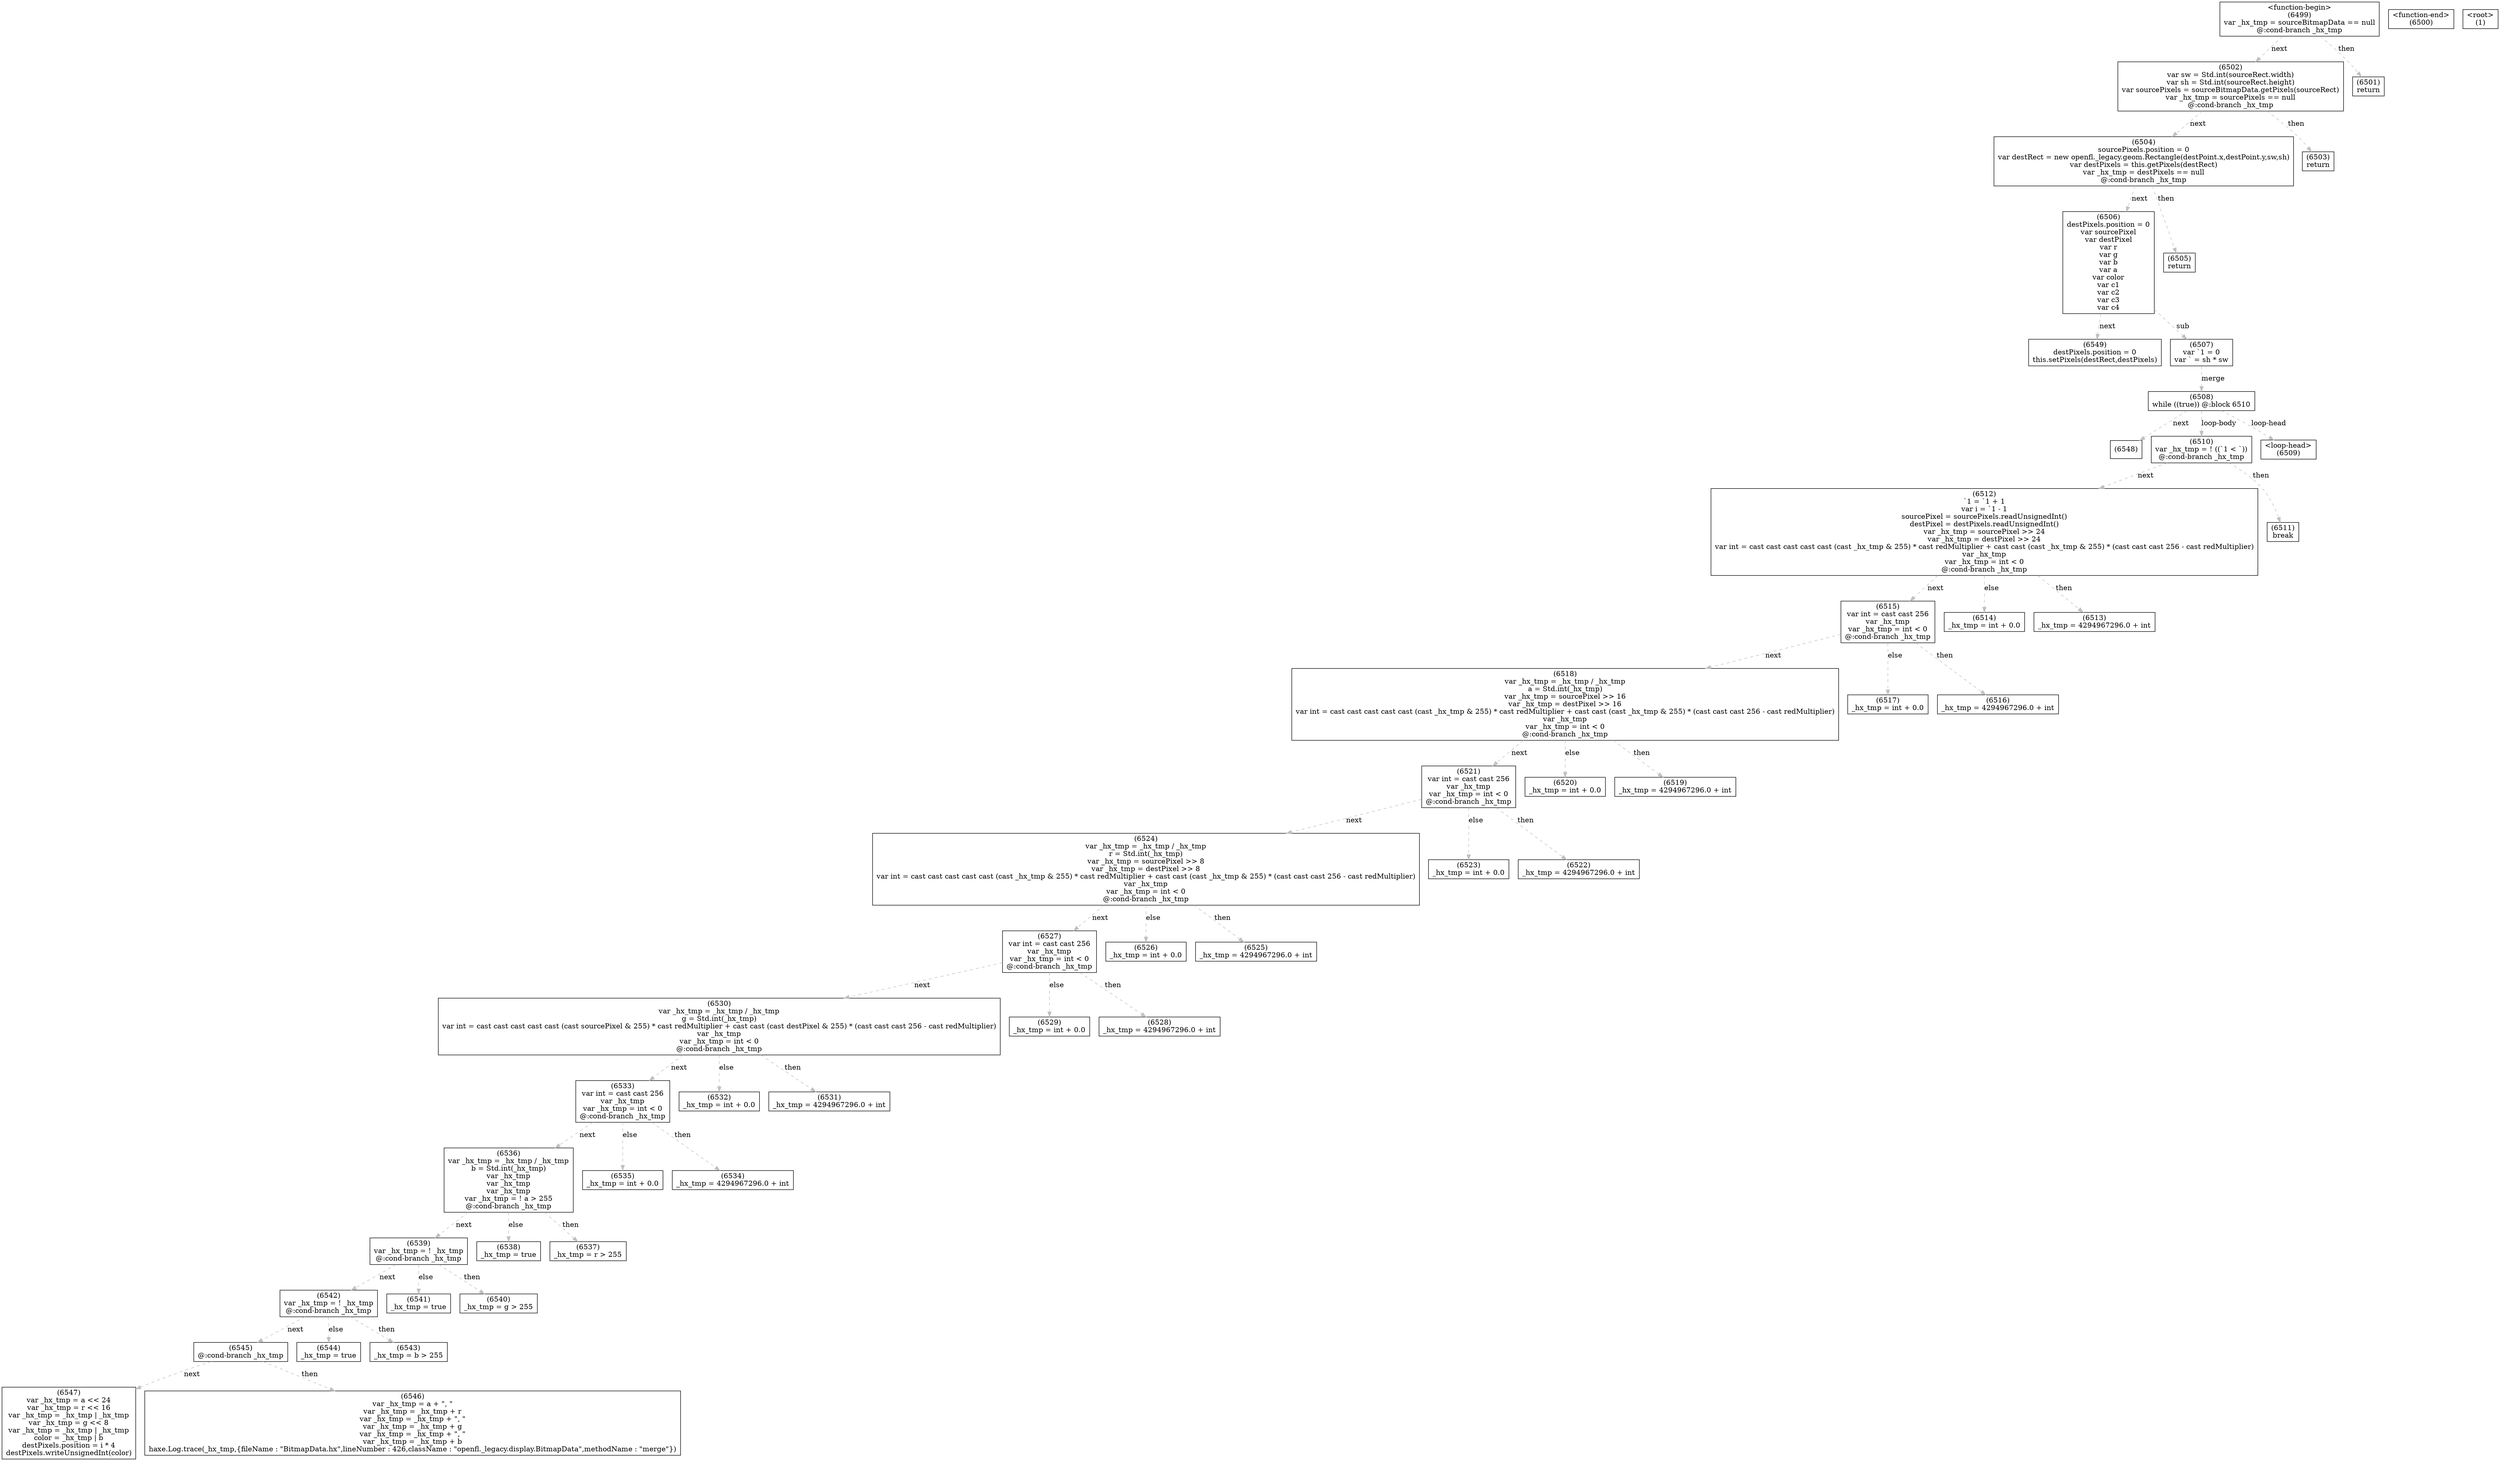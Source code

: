 digraph graphname {
n6549 [shape=box,label="(6549)\ndestPixels.position = 0\nthis.setPixels(destRect,destPixels)"];
n6548 [shape=box,label="(6548)"];
n6547 [shape=box,label="(6547)\nvar _hx_tmp = a << 24\nvar _hx_tmp = r << 16\nvar _hx_tmp = _hx_tmp | _hx_tmp\nvar _hx_tmp = g << 8\nvar _hx_tmp = _hx_tmp | _hx_tmp\ncolor = _hx_tmp | b\ndestPixels.position = i * 4\ndestPixels.writeUnsignedInt(color)"];
n6546 [shape=box,label="(6546)\nvar _hx_tmp = a + \", \"\nvar _hx_tmp = _hx_tmp + r\nvar _hx_tmp = _hx_tmp + \", \"\nvar _hx_tmp = _hx_tmp + g\nvar _hx_tmp = _hx_tmp + \", \"\nvar _hx_tmp = _hx_tmp + b\nhaxe.Log.trace(_hx_tmp,{fileName : \"BitmapData.hx\",lineNumber : 426,className : \"openfl._legacy.display.BitmapData\",methodName : \"merge\"})"];
n6545 [shape=box,label="(6545)\n@:cond-branch _hx_tmp"];
n6545 -> n6546[style="dashed",color="gray",label="then"];
n6545 -> n6547[style="dashed",color="gray",label="next"];
n6544 [shape=box,label="(6544)\n_hx_tmp = true"];
n6543 [shape=box,label="(6543)\n_hx_tmp = b > 255"];
n6542 [shape=box,label="(6542)\nvar _hx_tmp = ! _hx_tmp\n@:cond-branch _hx_tmp"];
n6542 -> n6543[style="dashed",color="gray",label="then"];
n6542 -> n6544[style="dashed",color="gray",label="else"];
n6542 -> n6545[style="dashed",color="gray",label="next"];
n6541 [shape=box,label="(6541)\n_hx_tmp = true"];
n6540 [shape=box,label="(6540)\n_hx_tmp = g > 255"];
n6539 [shape=box,label="(6539)\nvar _hx_tmp = ! _hx_tmp\n@:cond-branch _hx_tmp"];
n6539 -> n6540[style="dashed",color="gray",label="then"];
n6539 -> n6541[style="dashed",color="gray",label="else"];
n6539 -> n6542[style="dashed",color="gray",label="next"];
n6538 [shape=box,label="(6538)\n_hx_tmp = true"];
n6537 [shape=box,label="(6537)\n_hx_tmp = r > 255"];
n6536 [shape=box,label="(6536)\nvar _hx_tmp = _hx_tmp / _hx_tmp\nb = Std.int(_hx_tmp)\nvar _hx_tmp\nvar _hx_tmp\nvar _hx_tmp\nvar _hx_tmp = ! a > 255\n@:cond-branch _hx_tmp"];
n6536 -> n6537[style="dashed",color="gray",label="then"];
n6536 -> n6538[style="dashed",color="gray",label="else"];
n6536 -> n6539[style="dashed",color="gray",label="next"];
n6535 [shape=box,label="(6535)\n_hx_tmp = int + 0.0"];
n6534 [shape=box,label="(6534)\n_hx_tmp = 4294967296.0 + int"];
n6533 [shape=box,label="(6533)\nvar int = cast cast 256\nvar _hx_tmp\nvar _hx_tmp = int < 0\n@:cond-branch _hx_tmp"];
n6533 -> n6534[style="dashed",color="gray",label="then"];
n6533 -> n6535[style="dashed",color="gray",label="else"];
n6533 -> n6536[style="dashed",color="gray",label="next"];
n6532 [shape=box,label="(6532)\n_hx_tmp = int + 0.0"];
n6531 [shape=box,label="(6531)\n_hx_tmp = 4294967296.0 + int"];
n6530 [shape=box,label="(6530)\nvar _hx_tmp = _hx_tmp / _hx_tmp\ng = Std.int(_hx_tmp)\nvar int = cast cast cast cast cast (cast sourcePixel & 255) * cast redMultiplier + cast cast (cast destPixel & 255) * (cast cast cast 256 - cast redMultiplier)\nvar _hx_tmp\nvar _hx_tmp = int < 0\n@:cond-branch _hx_tmp"];
n6530 -> n6531[style="dashed",color="gray",label="then"];
n6530 -> n6532[style="dashed",color="gray",label="else"];
n6530 -> n6533[style="dashed",color="gray",label="next"];
n6529 [shape=box,label="(6529)\n_hx_tmp = int + 0.0"];
n6528 [shape=box,label="(6528)\n_hx_tmp = 4294967296.0 + int"];
n6527 [shape=box,label="(6527)\nvar int = cast cast 256\nvar _hx_tmp\nvar _hx_tmp = int < 0\n@:cond-branch _hx_tmp"];
n6527 -> n6528[style="dashed",color="gray",label="then"];
n6527 -> n6529[style="dashed",color="gray",label="else"];
n6527 -> n6530[style="dashed",color="gray",label="next"];
n6526 [shape=box,label="(6526)\n_hx_tmp = int + 0.0"];
n6525 [shape=box,label="(6525)\n_hx_tmp = 4294967296.0 + int"];
n6524 [shape=box,label="(6524)\nvar _hx_tmp = _hx_tmp / _hx_tmp\nr = Std.int(_hx_tmp)\nvar _hx_tmp = sourcePixel >> 8\nvar _hx_tmp = destPixel >> 8\nvar int = cast cast cast cast cast (cast _hx_tmp & 255) * cast redMultiplier + cast cast (cast _hx_tmp & 255) * (cast cast cast 256 - cast redMultiplier)\nvar _hx_tmp\nvar _hx_tmp = int < 0\n@:cond-branch _hx_tmp"];
n6524 -> n6525[style="dashed",color="gray",label="then"];
n6524 -> n6526[style="dashed",color="gray",label="else"];
n6524 -> n6527[style="dashed",color="gray",label="next"];
n6523 [shape=box,label="(6523)\n_hx_tmp = int + 0.0"];
n6522 [shape=box,label="(6522)\n_hx_tmp = 4294967296.0 + int"];
n6521 [shape=box,label="(6521)\nvar int = cast cast 256\nvar _hx_tmp\nvar _hx_tmp = int < 0\n@:cond-branch _hx_tmp"];
n6521 -> n6522[style="dashed",color="gray",label="then"];
n6521 -> n6523[style="dashed",color="gray",label="else"];
n6521 -> n6524[style="dashed",color="gray",label="next"];
n6520 [shape=box,label="(6520)\n_hx_tmp = int + 0.0"];
n6519 [shape=box,label="(6519)\n_hx_tmp = 4294967296.0 + int"];
n6518 [shape=box,label="(6518)\nvar _hx_tmp = _hx_tmp / _hx_tmp\na = Std.int(_hx_tmp)\nvar _hx_tmp = sourcePixel >> 16\nvar _hx_tmp = destPixel >> 16\nvar int = cast cast cast cast cast (cast _hx_tmp & 255) * cast redMultiplier + cast cast (cast _hx_tmp & 255) * (cast cast cast 256 - cast redMultiplier)\nvar _hx_tmp\nvar _hx_tmp = int < 0\n@:cond-branch _hx_tmp"];
n6518 -> n6519[style="dashed",color="gray",label="then"];
n6518 -> n6520[style="dashed",color="gray",label="else"];
n6518 -> n6521[style="dashed",color="gray",label="next"];
n6517 [shape=box,label="(6517)\n_hx_tmp = int + 0.0"];
n6516 [shape=box,label="(6516)\n_hx_tmp = 4294967296.0 + int"];
n6515 [shape=box,label="(6515)\nvar int = cast cast 256\nvar _hx_tmp\nvar _hx_tmp = int < 0\n@:cond-branch _hx_tmp"];
n6515 -> n6516[style="dashed",color="gray",label="then"];
n6515 -> n6517[style="dashed",color="gray",label="else"];
n6515 -> n6518[style="dashed",color="gray",label="next"];
n6514 [shape=box,label="(6514)\n_hx_tmp = int + 0.0"];
n6513 [shape=box,label="(6513)\n_hx_tmp = 4294967296.0 + int"];
n6512 [shape=box,label="(6512)\n`1 = `1 + 1\nvar i = `1 - 1\nsourcePixel = sourcePixels.readUnsignedInt()\ndestPixel = destPixels.readUnsignedInt()\nvar _hx_tmp = sourcePixel >> 24\nvar _hx_tmp = destPixel >> 24\nvar int = cast cast cast cast cast (cast _hx_tmp & 255) * cast redMultiplier + cast cast (cast _hx_tmp & 255) * (cast cast cast 256 - cast redMultiplier)\nvar _hx_tmp\nvar _hx_tmp = int < 0\n@:cond-branch _hx_tmp"];
n6512 -> n6513[style="dashed",color="gray",label="then"];
n6512 -> n6514[style="dashed",color="gray",label="else"];
n6512 -> n6515[style="dashed",color="gray",label="next"];
n6511 [shape=box,label="(6511)\nbreak"];
n6510 [shape=box,label="(6510)\nvar _hx_tmp = ! ((`1 < `))\n@:cond-branch _hx_tmp"];
n6510 -> n6511[style="dashed",color="gray",label="then"];
n6510 -> n6512[style="dashed",color="gray",label="next"];
n6509 [shape=box,label="<loop-head>
(6509)"];
n6508 [shape=box,label="(6508)\nwhile ((true)) @:block 6510"];
n6508 -> n6509[style="dashed",color="gray",label="loop-head"];
n6508 -> n6510[style="dashed",color="gray",label="loop-body"];
n6508 -> n6548[style="dashed",color="gray",label="next"];
n6507 [shape=box,label="(6507)\nvar `1 = 0\nvar ` = sh * sw"];
n6507 -> n6508[style="dashed",color="gray",label="merge"];
n6506 [shape=box,label="(6506)\ndestPixels.position = 0\nvar sourcePixel\nvar destPixel\nvar r\nvar g\nvar b\nvar a\nvar color\nvar c1\nvar c2\nvar c3\nvar c4"];
n6506 -> n6507[style="dashed",color="gray",label="sub"];
n6506 -> n6549[style="dashed",color="gray",label="next"];
n6505 [shape=box,label="(6505)\nreturn"];
n6504 [shape=box,label="(6504)\nsourcePixels.position = 0\nvar destRect = new openfl._legacy.geom.Rectangle(destPoint.x,destPoint.y,sw,sh)\nvar destPixels = this.getPixels(destRect)\nvar _hx_tmp = destPixels == null\n@:cond-branch _hx_tmp"];
n6504 -> n6505[style="dashed",color="gray",label="then"];
n6504 -> n6506[style="dashed",color="gray",label="next"];
n6503 [shape=box,label="(6503)\nreturn"];
n6502 [shape=box,label="(6502)\nvar sw = Std.int(sourceRect.width)\nvar sh = Std.int(sourceRect.height)\nvar sourcePixels = sourceBitmapData.getPixels(sourceRect)\nvar _hx_tmp = sourcePixels == null\n@:cond-branch _hx_tmp"];
n6502 -> n6503[style="dashed",color="gray",label="then"];
n6502 -> n6504[style="dashed",color="gray",label="next"];
n6501 [shape=box,label="(6501)\nreturn"];
n6500 [shape=box,label="<function-end>
(6500)"];
n6499 [shape=box,label="<function-begin>
(6499)\nvar _hx_tmp = sourceBitmapData == null\n@:cond-branch _hx_tmp"];
n6499 -> n6501[style="dashed",color="gray",label="then"];
n6499 -> n6502[style="dashed",color="gray",label="next"];
n1 [shape=box,label="<root>
(1)"];
}
